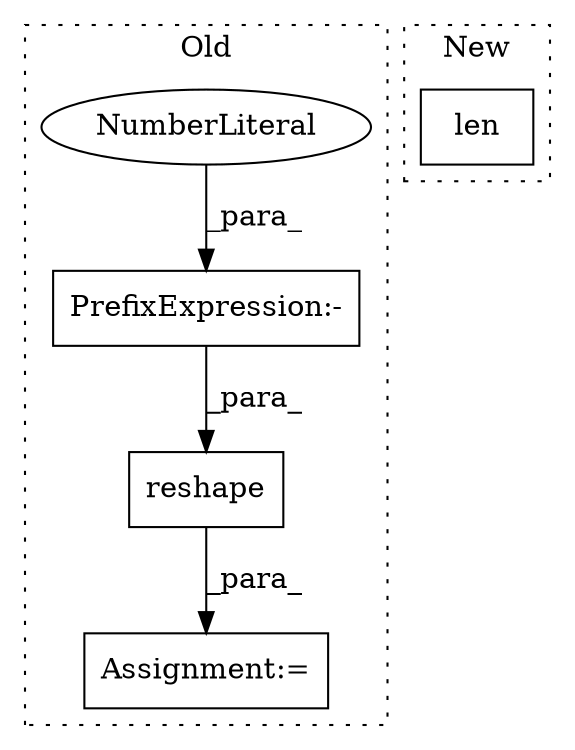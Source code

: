 digraph G {
subgraph cluster0 {
1 [label="reshape" a="32" s="7913,7960" l="21,2" shape="box"];
3 [label="Assignment:=" a="7" s="7977" l="1" shape="box"];
4 [label="PrefixExpression:-" a="38" s="7958" l="1" shape="box"];
5 [label="NumberLiteral" a="34" s="7959" l="1" shape="ellipse"];
label = "Old";
style="dotted";
}
subgraph cluster1 {
2 [label="len" a="32" s="8951,8959" l="4,1" shape="box"];
label = "New";
style="dotted";
}
1 -> 3 [label="_para_"];
4 -> 1 [label="_para_"];
5 -> 4 [label="_para_"];
}